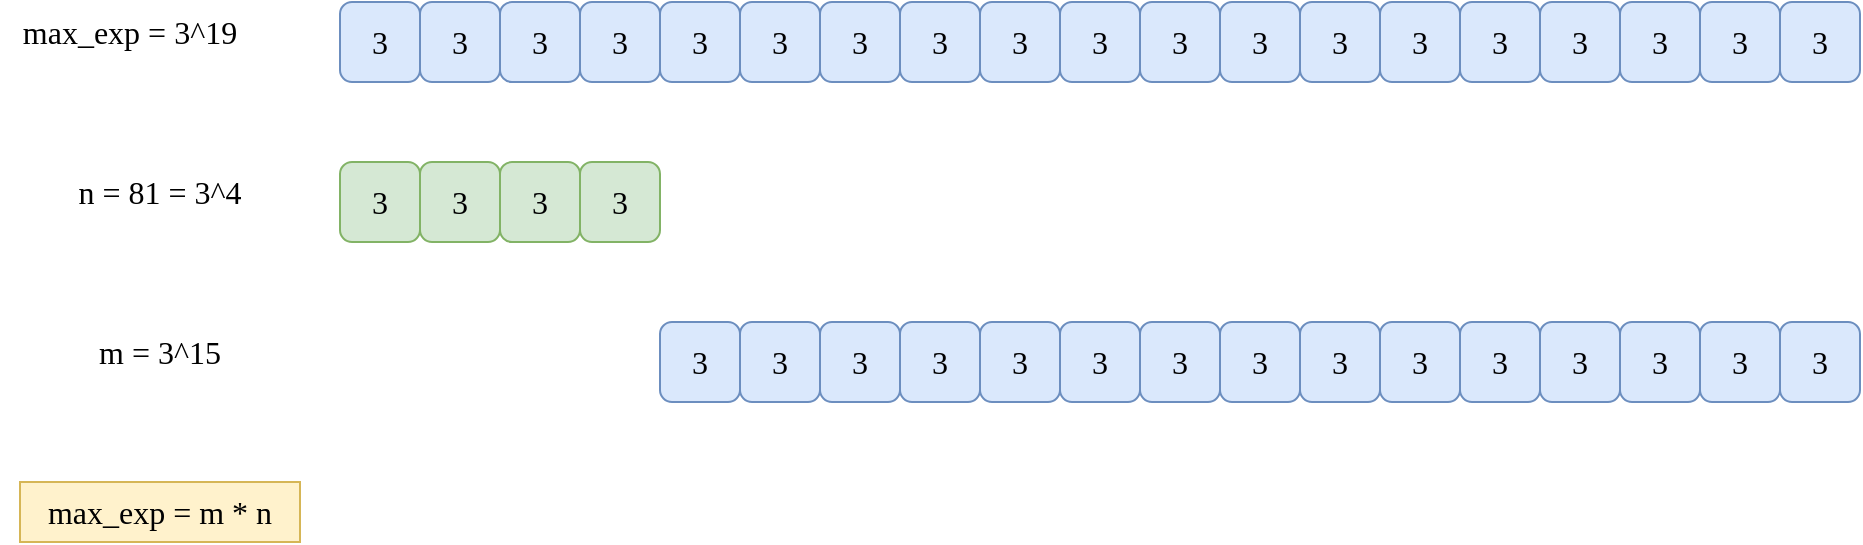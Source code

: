 <mxfile version="24.2.5" type="device">
  <diagram name="Page-1" id="bExJU45b1QfftXB1pWpj">
    <mxGraphModel dx="2537" dy="982" grid="1" gridSize="10" guides="1" tooltips="1" connect="1" arrows="1" fold="1" page="1" pageScale="1" pageWidth="850" pageHeight="1100" math="0" shadow="0">
      <root>
        <mxCell id="0" />
        <mxCell id="1" parent="0" />
        <mxCell id="4o9KOTTKl6TcSAQrTEUx-9" value="3" style="rounded=1;whiteSpace=wrap;html=1;shadow=0;strokeColor=#6c8ebf;strokeWidth=1;fontFamily=Ubuntu;fontSize=16;fontStyle=0;fillColor=#dae8fc;" vertex="1" parent="1">
          <mxGeometry x="-480" y="320" width="40" height="40" as="geometry" />
        </mxCell>
        <mxCell id="4o9KOTTKl6TcSAQrTEUx-17" value="3" style="rounded=1;whiteSpace=wrap;html=1;shadow=0;strokeColor=#6c8ebf;strokeWidth=1;fontFamily=Ubuntu;fontSize=16;fontStyle=0;fillColor=#dae8fc;" vertex="1" parent="1">
          <mxGeometry x="-600" y="320" width="40" height="40" as="geometry" />
        </mxCell>
        <mxCell id="4o9KOTTKl6TcSAQrTEUx-18" value="3" style="rounded=1;whiteSpace=wrap;html=1;shadow=0;strokeColor=#6c8ebf;strokeWidth=1;fontFamily=Ubuntu;fontSize=16;fontStyle=0;fillColor=#dae8fc;" vertex="1" parent="1">
          <mxGeometry x="-560" y="320" width="40" height="40" as="geometry" />
        </mxCell>
        <mxCell id="4o9KOTTKl6TcSAQrTEUx-19" value="3" style="rounded=1;whiteSpace=wrap;html=1;shadow=0;strokeColor=#6c8ebf;strokeWidth=1;fontFamily=Ubuntu;fontSize=16;fontStyle=0;fillColor=#dae8fc;" vertex="1" parent="1">
          <mxGeometry x="-520" y="320" width="40" height="40" as="geometry" />
        </mxCell>
        <mxCell id="4o9KOTTKl6TcSAQrTEUx-20" value="max_exp = 3^19" style="text;html=1;align=center;verticalAlign=middle;whiteSpace=wrap;rounded=0;fontFamily=Ubuntu;fontSize=16;fontStyle=0;" vertex="1" parent="1">
          <mxGeometry x="-770" y="320" width="130" height="30" as="geometry" />
        </mxCell>
        <mxCell id="4o9KOTTKl6TcSAQrTEUx-21" value="n = 81 = 3^4" style="text;html=1;align=center;verticalAlign=middle;whiteSpace=wrap;rounded=0;fontFamily=Ubuntu;fontSize=16;fontStyle=0;" vertex="1" parent="1">
          <mxGeometry x="-740" y="400" width="100" height="30" as="geometry" />
        </mxCell>
        <mxCell id="4o9KOTTKl6TcSAQrTEUx-22" value="3" style="rounded=1;whiteSpace=wrap;html=1;shadow=0;strokeColor=#82b366;strokeWidth=1;fontFamily=Ubuntu;fontSize=16;fontStyle=0;fillColor=#d5e8d4;" vertex="1" parent="1">
          <mxGeometry x="-480" y="400" width="40" height="40" as="geometry" />
        </mxCell>
        <mxCell id="4o9KOTTKl6TcSAQrTEUx-23" value="3" style="rounded=1;whiteSpace=wrap;html=1;shadow=0;strokeColor=#82b366;strokeWidth=1;fontFamily=Ubuntu;fontSize=16;fontStyle=0;fillColor=#d5e8d4;" vertex="1" parent="1">
          <mxGeometry x="-600" y="400" width="40" height="40" as="geometry" />
        </mxCell>
        <mxCell id="4o9KOTTKl6TcSAQrTEUx-24" value="3" style="rounded=1;whiteSpace=wrap;html=1;shadow=0;strokeColor=#82b366;strokeWidth=1;fontFamily=Ubuntu;fontSize=16;fontStyle=0;fillColor=#d5e8d4;" vertex="1" parent="1">
          <mxGeometry x="-560" y="400" width="40" height="40" as="geometry" />
        </mxCell>
        <mxCell id="4o9KOTTKl6TcSAQrTEUx-25" value="3" style="rounded=1;whiteSpace=wrap;html=1;shadow=0;strokeColor=#82b366;strokeWidth=1;fontFamily=Ubuntu;fontSize=16;fontStyle=0;fillColor=#d5e8d4;" vertex="1" parent="1">
          <mxGeometry x="-520" y="400" width="40" height="40" as="geometry" />
        </mxCell>
        <mxCell id="4o9KOTTKl6TcSAQrTEUx-26" value="m = 3^15" style="text;html=1;align=center;verticalAlign=middle;whiteSpace=wrap;rounded=0;fontFamily=Ubuntu;fontSize=16;fontStyle=0;" vertex="1" parent="1">
          <mxGeometry x="-740" y="480" width="100" height="30" as="geometry" />
        </mxCell>
        <mxCell id="4o9KOTTKl6TcSAQrTEUx-27" value="3" style="rounded=1;whiteSpace=wrap;html=1;shadow=0;strokeColor=#6c8ebf;strokeWidth=1;fontFamily=Ubuntu;fontSize=16;fontStyle=0;fillColor=#dae8fc;" vertex="1" parent="1">
          <mxGeometry x="-320" y="320" width="40" height="40" as="geometry" />
        </mxCell>
        <mxCell id="4o9KOTTKl6TcSAQrTEUx-28" value="3" style="rounded=1;whiteSpace=wrap;html=1;shadow=0;strokeColor=#6c8ebf;strokeWidth=1;fontFamily=Ubuntu;fontSize=16;fontStyle=0;fillColor=#dae8fc;" vertex="1" parent="1">
          <mxGeometry x="-440" y="320" width="40" height="40" as="geometry" />
        </mxCell>
        <mxCell id="4o9KOTTKl6TcSAQrTEUx-29" value="3" style="rounded=1;whiteSpace=wrap;html=1;shadow=0;strokeColor=#6c8ebf;strokeWidth=1;fontFamily=Ubuntu;fontSize=16;fontStyle=0;fillColor=#dae8fc;" vertex="1" parent="1">
          <mxGeometry x="-400" y="320" width="40" height="40" as="geometry" />
        </mxCell>
        <mxCell id="4o9KOTTKl6TcSAQrTEUx-30" value="3" style="rounded=1;whiteSpace=wrap;html=1;shadow=0;strokeColor=#6c8ebf;strokeWidth=1;fontFamily=Ubuntu;fontSize=16;fontStyle=0;fillColor=#dae8fc;" vertex="1" parent="1">
          <mxGeometry x="-360" y="320" width="40" height="40" as="geometry" />
        </mxCell>
        <mxCell id="4o9KOTTKl6TcSAQrTEUx-31" value="3" style="rounded=1;whiteSpace=wrap;html=1;shadow=0;strokeColor=#6c8ebf;strokeWidth=1;fontFamily=Ubuntu;fontSize=16;fontStyle=0;fillColor=#dae8fc;" vertex="1" parent="1">
          <mxGeometry x="-160" y="320" width="40" height="40" as="geometry" />
        </mxCell>
        <mxCell id="4o9KOTTKl6TcSAQrTEUx-32" value="3" style="rounded=1;whiteSpace=wrap;html=1;shadow=0;strokeColor=#6c8ebf;strokeWidth=1;fontFamily=Ubuntu;fontSize=16;fontStyle=0;fillColor=#dae8fc;" vertex="1" parent="1">
          <mxGeometry x="-280" y="320" width="40" height="40" as="geometry" />
        </mxCell>
        <mxCell id="4o9KOTTKl6TcSAQrTEUx-33" value="3" style="rounded=1;whiteSpace=wrap;html=1;shadow=0;strokeColor=#6c8ebf;strokeWidth=1;fontFamily=Ubuntu;fontSize=16;fontStyle=0;fillColor=#dae8fc;" vertex="1" parent="1">
          <mxGeometry x="-240" y="320" width="40" height="40" as="geometry" />
        </mxCell>
        <mxCell id="4o9KOTTKl6TcSAQrTEUx-34" value="3" style="rounded=1;whiteSpace=wrap;html=1;shadow=0;strokeColor=#6c8ebf;strokeWidth=1;fontFamily=Ubuntu;fontSize=16;fontStyle=0;fillColor=#dae8fc;" vertex="1" parent="1">
          <mxGeometry x="-200" y="320" width="40" height="40" as="geometry" />
        </mxCell>
        <mxCell id="4o9KOTTKl6TcSAQrTEUx-35" value="3" style="rounded=1;whiteSpace=wrap;html=1;shadow=0;strokeColor=#6c8ebf;strokeWidth=1;fontFamily=Ubuntu;fontSize=16;fontStyle=0;fillColor=#dae8fc;" vertex="1" parent="1">
          <mxGeometry y="320" width="40" height="40" as="geometry" />
        </mxCell>
        <mxCell id="4o9KOTTKl6TcSAQrTEUx-36" value="3" style="rounded=1;whiteSpace=wrap;html=1;shadow=0;strokeColor=#6c8ebf;strokeWidth=1;fontFamily=Ubuntu;fontSize=16;fontStyle=0;fillColor=#dae8fc;" vertex="1" parent="1">
          <mxGeometry x="-120" y="320" width="40" height="40" as="geometry" />
        </mxCell>
        <mxCell id="4o9KOTTKl6TcSAQrTEUx-37" value="3" style="rounded=1;whiteSpace=wrap;html=1;shadow=0;strokeColor=#6c8ebf;strokeWidth=1;fontFamily=Ubuntu;fontSize=16;fontStyle=0;fillColor=#dae8fc;" vertex="1" parent="1">
          <mxGeometry x="-80" y="320" width="40" height="40" as="geometry" />
        </mxCell>
        <mxCell id="4o9KOTTKl6TcSAQrTEUx-38" value="3" style="rounded=1;whiteSpace=wrap;html=1;shadow=0;strokeColor=#6c8ebf;strokeWidth=1;fontFamily=Ubuntu;fontSize=16;fontStyle=0;fillColor=#dae8fc;" vertex="1" parent="1">
          <mxGeometry x="-40" y="320" width="40" height="40" as="geometry" />
        </mxCell>
        <mxCell id="4o9KOTTKl6TcSAQrTEUx-39" value="3" style="rounded=1;whiteSpace=wrap;html=1;shadow=0;strokeColor=#6c8ebf;strokeWidth=1;fontFamily=Ubuntu;fontSize=16;fontStyle=0;fillColor=#dae8fc;" vertex="1" parent="1">
          <mxGeometry x="120" y="320" width="40" height="40" as="geometry" />
        </mxCell>
        <mxCell id="4o9KOTTKl6TcSAQrTEUx-40" value="3" style="rounded=1;whiteSpace=wrap;html=1;shadow=0;strokeColor=#6c8ebf;strokeWidth=1;fontFamily=Ubuntu;fontSize=16;fontStyle=0;fillColor=#dae8fc;" vertex="1" parent="1">
          <mxGeometry x="40" y="320" width="40" height="40" as="geometry" />
        </mxCell>
        <mxCell id="4o9KOTTKl6TcSAQrTEUx-41" value="3" style="rounded=1;whiteSpace=wrap;html=1;shadow=0;strokeColor=#6c8ebf;strokeWidth=1;fontFamily=Ubuntu;fontSize=16;fontStyle=0;fillColor=#dae8fc;" vertex="1" parent="1">
          <mxGeometry x="80" y="320" width="40" height="40" as="geometry" />
        </mxCell>
        <mxCell id="4o9KOTTKl6TcSAQrTEUx-42" value="3" style="rounded=1;whiteSpace=wrap;html=1;shadow=0;strokeColor=#6c8ebf;strokeWidth=1;fontFamily=Ubuntu;fontSize=16;fontStyle=0;fillColor=#dae8fc;" vertex="1" parent="1">
          <mxGeometry x="-320" y="480" width="40" height="40" as="geometry" />
        </mxCell>
        <mxCell id="4o9KOTTKl6TcSAQrTEUx-43" value="3" style="rounded=1;whiteSpace=wrap;html=1;shadow=0;strokeColor=#6c8ebf;strokeWidth=1;fontFamily=Ubuntu;fontSize=16;fontStyle=0;fillColor=#dae8fc;" vertex="1" parent="1">
          <mxGeometry x="-440" y="480" width="40" height="40" as="geometry" />
        </mxCell>
        <mxCell id="4o9KOTTKl6TcSAQrTEUx-44" value="3" style="rounded=1;whiteSpace=wrap;html=1;shadow=0;strokeColor=#6c8ebf;strokeWidth=1;fontFamily=Ubuntu;fontSize=16;fontStyle=0;fillColor=#dae8fc;" vertex="1" parent="1">
          <mxGeometry x="-400" y="480" width="40" height="40" as="geometry" />
        </mxCell>
        <mxCell id="4o9KOTTKl6TcSAQrTEUx-45" value="3" style="rounded=1;whiteSpace=wrap;html=1;shadow=0;strokeColor=#6c8ebf;strokeWidth=1;fontFamily=Ubuntu;fontSize=16;fontStyle=0;fillColor=#dae8fc;" vertex="1" parent="1">
          <mxGeometry x="-360" y="480" width="40" height="40" as="geometry" />
        </mxCell>
        <mxCell id="4o9KOTTKl6TcSAQrTEUx-46" value="3" style="rounded=1;whiteSpace=wrap;html=1;shadow=0;strokeColor=#6c8ebf;strokeWidth=1;fontFamily=Ubuntu;fontSize=16;fontStyle=0;fillColor=#dae8fc;" vertex="1" parent="1">
          <mxGeometry x="-160" y="480" width="40" height="40" as="geometry" />
        </mxCell>
        <mxCell id="4o9KOTTKl6TcSAQrTEUx-47" value="3" style="rounded=1;whiteSpace=wrap;html=1;shadow=0;strokeColor=#6c8ebf;strokeWidth=1;fontFamily=Ubuntu;fontSize=16;fontStyle=0;fillColor=#dae8fc;" vertex="1" parent="1">
          <mxGeometry x="-280" y="480" width="40" height="40" as="geometry" />
        </mxCell>
        <mxCell id="4o9KOTTKl6TcSAQrTEUx-48" value="3" style="rounded=1;whiteSpace=wrap;html=1;shadow=0;strokeColor=#6c8ebf;strokeWidth=1;fontFamily=Ubuntu;fontSize=16;fontStyle=0;fillColor=#dae8fc;" vertex="1" parent="1">
          <mxGeometry x="-240" y="480" width="40" height="40" as="geometry" />
        </mxCell>
        <mxCell id="4o9KOTTKl6TcSAQrTEUx-49" value="3" style="rounded=1;whiteSpace=wrap;html=1;shadow=0;strokeColor=#6c8ebf;strokeWidth=1;fontFamily=Ubuntu;fontSize=16;fontStyle=0;fillColor=#dae8fc;" vertex="1" parent="1">
          <mxGeometry x="-200" y="480" width="40" height="40" as="geometry" />
        </mxCell>
        <mxCell id="4o9KOTTKl6TcSAQrTEUx-50" value="3" style="rounded=1;whiteSpace=wrap;html=1;shadow=0;strokeColor=#6c8ebf;strokeWidth=1;fontFamily=Ubuntu;fontSize=16;fontStyle=0;fillColor=#dae8fc;" vertex="1" parent="1">
          <mxGeometry y="480" width="40" height="40" as="geometry" />
        </mxCell>
        <mxCell id="4o9KOTTKl6TcSAQrTEUx-51" value="3" style="rounded=1;whiteSpace=wrap;html=1;shadow=0;strokeColor=#6c8ebf;strokeWidth=1;fontFamily=Ubuntu;fontSize=16;fontStyle=0;fillColor=#dae8fc;" vertex="1" parent="1">
          <mxGeometry x="-120" y="480" width="40" height="40" as="geometry" />
        </mxCell>
        <mxCell id="4o9KOTTKl6TcSAQrTEUx-52" value="3" style="rounded=1;whiteSpace=wrap;html=1;shadow=0;strokeColor=#6c8ebf;strokeWidth=1;fontFamily=Ubuntu;fontSize=16;fontStyle=0;fillColor=#dae8fc;" vertex="1" parent="1">
          <mxGeometry x="-80" y="480" width="40" height="40" as="geometry" />
        </mxCell>
        <mxCell id="4o9KOTTKl6TcSAQrTEUx-53" value="3" style="rounded=1;whiteSpace=wrap;html=1;shadow=0;strokeColor=#6c8ebf;strokeWidth=1;fontFamily=Ubuntu;fontSize=16;fontStyle=0;fillColor=#dae8fc;" vertex="1" parent="1">
          <mxGeometry x="-40" y="480" width="40" height="40" as="geometry" />
        </mxCell>
        <mxCell id="4o9KOTTKl6TcSAQrTEUx-54" value="3" style="rounded=1;whiteSpace=wrap;html=1;shadow=0;strokeColor=#6c8ebf;strokeWidth=1;fontFamily=Ubuntu;fontSize=16;fontStyle=0;fillColor=#dae8fc;" vertex="1" parent="1">
          <mxGeometry x="120" y="480" width="40" height="40" as="geometry" />
        </mxCell>
        <mxCell id="4o9KOTTKl6TcSAQrTEUx-55" value="3" style="rounded=1;whiteSpace=wrap;html=1;shadow=0;strokeColor=#6c8ebf;strokeWidth=1;fontFamily=Ubuntu;fontSize=16;fontStyle=0;fillColor=#dae8fc;" vertex="1" parent="1">
          <mxGeometry x="40" y="480" width="40" height="40" as="geometry" />
        </mxCell>
        <mxCell id="4o9KOTTKl6TcSAQrTEUx-56" value="3" style="rounded=1;whiteSpace=wrap;html=1;shadow=0;strokeColor=#6c8ebf;strokeWidth=1;fontFamily=Ubuntu;fontSize=16;fontStyle=0;fillColor=#dae8fc;" vertex="1" parent="1">
          <mxGeometry x="80" y="480" width="40" height="40" as="geometry" />
        </mxCell>
        <mxCell id="4o9KOTTKl6TcSAQrTEUx-57" value="max_exp = m * n" style="text;html=1;align=center;verticalAlign=middle;whiteSpace=wrap;rounded=0;fontFamily=Ubuntu;fontSize=16;fontStyle=0;fillColor=#fff2cc;strokeColor=#d6b656;" vertex="1" parent="1">
          <mxGeometry x="-760" y="560" width="140" height="30" as="geometry" />
        </mxCell>
      </root>
    </mxGraphModel>
  </diagram>
</mxfile>
